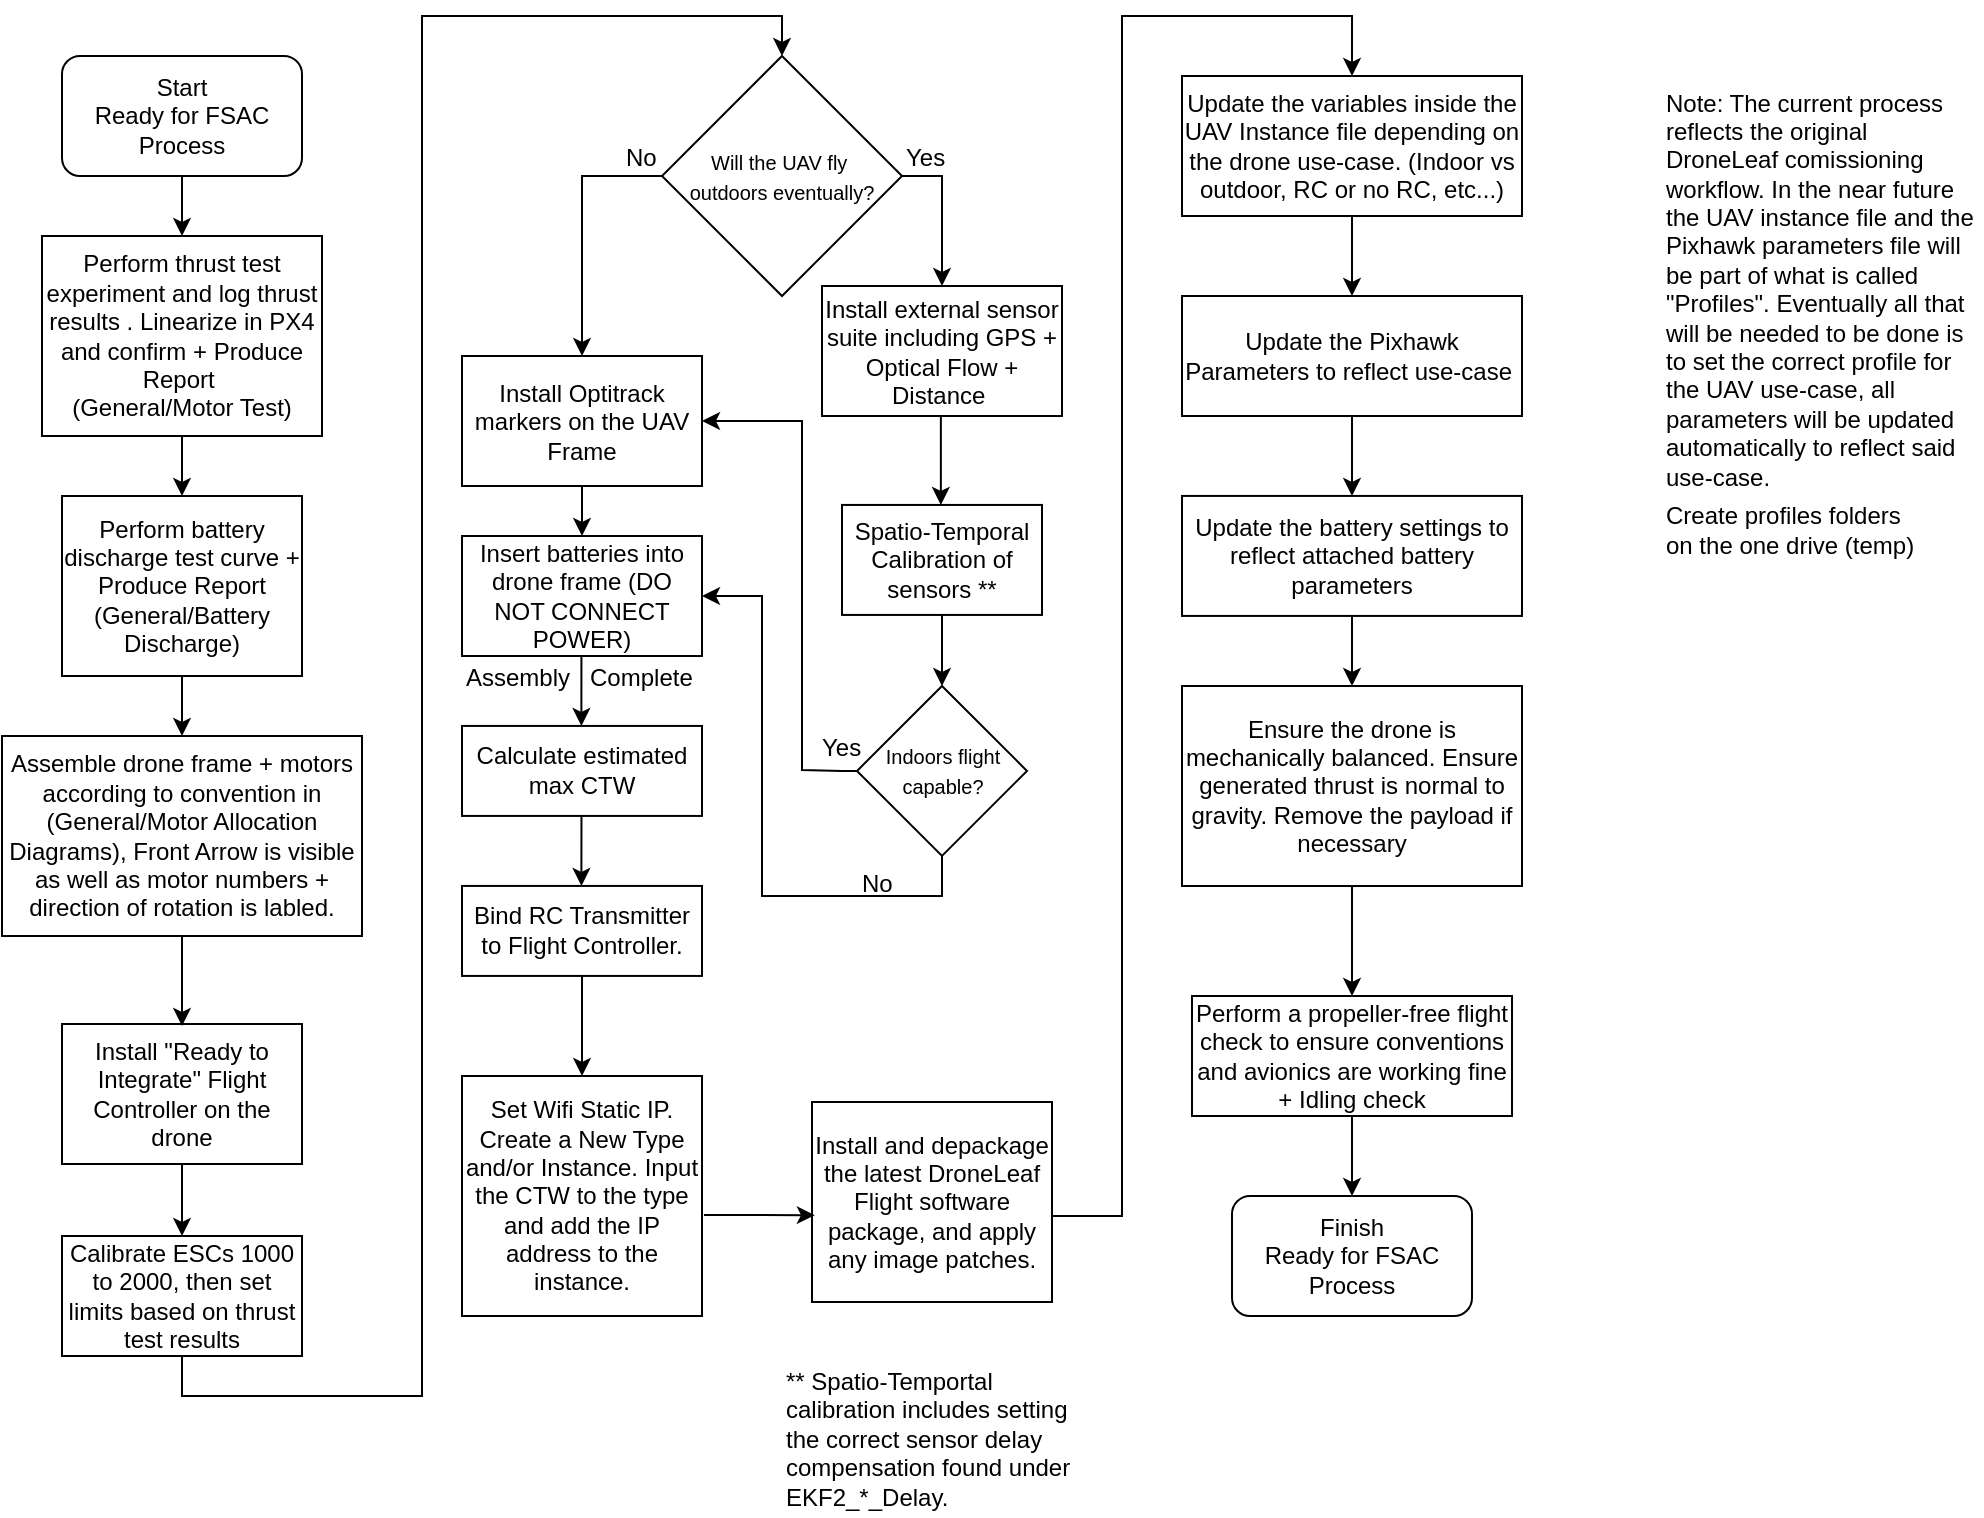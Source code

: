 <mxfile version="26.0.4">
  <diagram name="Page-1" id="AXCxmvyL3wquDKCp_qeb">
    <mxGraphModel dx="1105" dy="581" grid="1" gridSize="10" guides="1" tooltips="1" connect="1" arrows="1" fold="1" page="1" pageScale="1" pageWidth="1100" pageHeight="850" math="0" shadow="0">
      <root>
        <mxCell id="0" />
        <mxCell id="1" parent="0" />
        <mxCell id="s676H4-dqHFNzXqADuOr-1" value="Start&lt;br&gt;Ready for FSAC Process" style="rounded=1;whiteSpace=wrap;html=1;" parent="1" vertex="1">
          <mxGeometry x="40" y="30" width="120" height="60" as="geometry" />
        </mxCell>
        <mxCell id="s676H4-dqHFNzXqADuOr-2" value="" style="endArrow=classic;html=1;rounded=0;exitX=0.5;exitY=1;exitDx=0;exitDy=0;entryX=0.5;entryY=0;entryDx=0;entryDy=0;" parent="1" source="s676H4-dqHFNzXqADuOr-1" target="s676H4-dqHFNzXqADuOr-3" edge="1">
          <mxGeometry width="50" height="50" relative="1" as="geometry">
            <mxPoint x="420" y="310" as="sourcePoint" />
            <mxPoint x="100" y="180" as="targetPoint" />
          </mxGeometry>
        </mxCell>
        <mxCell id="s676H4-dqHFNzXqADuOr-3" value="Perform thrust test experiment and log thrust results . Linearize in PX4 and confirm + Produce Report&amp;nbsp;&lt;div&gt;(General/Motor Test)&lt;/div&gt;" style="rounded=0;whiteSpace=wrap;html=1;" parent="1" vertex="1">
          <mxGeometry x="30" y="120" width="140" height="100" as="geometry" />
        </mxCell>
        <mxCell id="s676H4-dqHFNzXqADuOr-4" value="Perform battery discharge test curve + Produce Report (General/Battery Discharge)" style="rounded=0;whiteSpace=wrap;html=1;" parent="1" vertex="1">
          <mxGeometry x="40" y="250" width="120" height="90" as="geometry" />
        </mxCell>
        <mxCell id="s676H4-dqHFNzXqADuOr-5" value="" style="endArrow=classic;html=1;rounded=0;exitX=0.5;exitY=1;exitDx=0;exitDy=0;entryX=0.5;entryY=0;entryDx=0;entryDy=0;" parent="1" source="s676H4-dqHFNzXqADuOr-3" target="s676H4-dqHFNzXqADuOr-4" edge="1">
          <mxGeometry width="50" height="50" relative="1" as="geometry">
            <mxPoint x="220" y="250" as="sourcePoint" />
            <mxPoint x="220" y="330" as="targetPoint" />
          </mxGeometry>
        </mxCell>
        <mxCell id="s676H4-dqHFNzXqADuOr-6" value="Install &quot;Ready to Integrate&quot; Flight Controller on the drone" style="rounded=0;whiteSpace=wrap;html=1;" parent="1" vertex="1">
          <mxGeometry x="40" y="514" width="120" height="70" as="geometry" />
        </mxCell>
        <mxCell id="s676H4-dqHFNzXqADuOr-7" value="" style="endArrow=classic;html=1;rounded=0;exitX=0.5;exitY=1;exitDx=0;exitDy=0;" parent="1" source="s676H4-dqHFNzXqADuOr-4" edge="1">
          <mxGeometry width="50" height="50" relative="1" as="geometry">
            <mxPoint x="280" y="380" as="sourcePoint" />
            <mxPoint x="100" y="370" as="targetPoint" />
          </mxGeometry>
        </mxCell>
        <mxCell id="s676H4-dqHFNzXqADuOr-16" value="" style="edgeStyle=orthogonalEdgeStyle;rounded=0;orthogonalLoop=1;jettySize=auto;html=1;exitX=0.5;exitY=1;exitDx=0;exitDy=0;" parent="1" source="s676H4-dqHFNzXqADuOr-9" target="s676H4-dqHFNzXqADuOr-15" edge="1">
          <mxGeometry relative="1" as="geometry">
            <mxPoint x="470" y="559.97" as="sourcePoint" />
          </mxGeometry>
        </mxCell>
        <mxCell id="s676H4-dqHFNzXqADuOr-9" value="Bind RC Transmitter to Flight Controller." style="rounded=0;whiteSpace=wrap;html=1;" parent="1" vertex="1">
          <mxGeometry x="240" y="444.97" width="120" height="45" as="geometry" />
        </mxCell>
        <mxCell id="s676H4-dqHFNzXqADuOr-15" value="Set Wifi Static IP. Create a New Type and/or Instance. Input the CTW to the type and add the IP address to the instance." style="rounded=0;whiteSpace=wrap;html=1;" parent="1" vertex="1">
          <mxGeometry x="240" y="540" width="120" height="120" as="geometry" />
        </mxCell>
        <mxCell id="s676H4-dqHFNzXqADuOr-23" value="" style="edgeStyle=orthogonalEdgeStyle;rounded=0;orthogonalLoop=1;jettySize=auto;html=1;entryX=0.5;entryY=0;entryDx=0;entryDy=0;" parent="1" source="s676H4-dqHFNzXqADuOr-19" target="CFYVWYqj9RieKaHjNyov-4" edge="1">
          <mxGeometry relative="1" as="geometry">
            <mxPoint x="730" y="170" as="targetPoint" />
          </mxGeometry>
        </mxCell>
        <mxCell id="s676H4-dqHFNzXqADuOr-19" value="Update the variables inside the UAV Instance file depending on the drone use-case. (Indoor vs outdoor, RC or no RC, etc...)" style="rounded=0;whiteSpace=wrap;html=1;" parent="1" vertex="1">
          <mxGeometry x="600" y="40" width="170" height="70" as="geometry" />
        </mxCell>
        <mxCell id="s676H4-dqHFNzXqADuOr-25" style="edgeStyle=orthogonalEdgeStyle;rounded=0;orthogonalLoop=1;jettySize=auto;html=1;exitX=0.5;exitY=1;exitDx=0;exitDy=0;entryX=0.5;entryY=0;entryDx=0;entryDy=0;" parent="1" source="s676H4-dqHFNzXqADuOr-22" target="CFYVWYqj9RieKaHjNyov-1" edge="1">
          <mxGeometry relative="1" as="geometry">
            <mxPoint x="685" y="482.47" as="targetPoint" />
          </mxGeometry>
        </mxCell>
        <mxCell id="s676H4-dqHFNzXqADuOr-22" value="Ensure the drone is mechanically balanced. Ensure generated thrust is normal to gravity. Remove the payload if necessary" style="rounded=0;whiteSpace=wrap;html=1;" parent="1" vertex="1">
          <mxGeometry x="600" y="345" width="170" height="100" as="geometry" />
        </mxCell>
        <mxCell id="s676H4-dqHFNzXqADuOr-24" value="Finish&lt;br&gt;Ready for FSAC Process" style="rounded=1;whiteSpace=wrap;html=1;" parent="1" vertex="1">
          <mxGeometry x="625" y="600" width="120" height="60" as="geometry" />
        </mxCell>
        <mxCell id="CFYVWYqj9RieKaHjNyov-1" value="Perform a propeller-free flight check to ensure conventions and avionics are working fine + Idling check" style="rounded=0;whiteSpace=wrap;html=1;" parent="1" vertex="1">
          <mxGeometry x="605" y="500" width="160" height="60" as="geometry" />
        </mxCell>
        <mxCell id="CFYVWYqj9RieKaHjNyov-3" style="edgeStyle=orthogonalEdgeStyle;rounded=0;orthogonalLoop=1;jettySize=auto;html=1;exitX=0.5;exitY=1;exitDx=0;exitDy=0;entryX=0.5;entryY=0;entryDx=0;entryDy=0;" parent="1" source="CFYVWYqj9RieKaHjNyov-1" target="s676H4-dqHFNzXqADuOr-24" edge="1">
          <mxGeometry relative="1" as="geometry">
            <mxPoint x="395" y="510" as="sourcePoint" />
            <mxPoint x="395" y="570" as="targetPoint" />
          </mxGeometry>
        </mxCell>
        <mxCell id="CFYVWYqj9RieKaHjNyov-4" value="Update the Pixhawk Parameters to reflect use-case&amp;nbsp;" style="rounded=0;whiteSpace=wrap;html=1;" parent="1" vertex="1">
          <mxGeometry x="600" y="150" width="170" height="60" as="geometry" />
        </mxCell>
        <mxCell id="CFYVWYqj9RieKaHjNyov-5" value="" style="edgeStyle=orthogonalEdgeStyle;rounded=0;orthogonalLoop=1;jettySize=auto;html=1;exitX=0.5;exitY=1;exitDx=0;exitDy=0;entryX=0.5;entryY=0;entryDx=0;entryDy=0;" parent="1" source="CFYVWYqj9RieKaHjNyov-4" target="FivQwbhl4dxiQbtHl8lg-17" edge="1">
          <mxGeometry relative="1" as="geometry">
            <mxPoint x="810" y="240" as="sourcePoint" />
            <mxPoint x="685" y="270" as="targetPoint" />
          </mxGeometry>
        </mxCell>
        <mxCell id="VMd4nYffwwPUHy0PLqey-2" value="Assemble drone frame + motors according to convention in (General/Motor Allocation Diagrams), Front Arrow is visible as well as motor numbers + direction of rotation is labled." style="rounded=0;whiteSpace=wrap;html=1;" parent="1" vertex="1">
          <mxGeometry x="10" y="370" width="180" height="100" as="geometry" />
        </mxCell>
        <mxCell id="VMd4nYffwwPUHy0PLqey-3" value="" style="endArrow=classic;html=1;rounded=0;exitX=0.5;exitY=1;exitDx=0;exitDy=0;" parent="1" source="VMd4nYffwwPUHy0PLqey-2" edge="1">
          <mxGeometry width="50" height="50" relative="1" as="geometry">
            <mxPoint x="170" y="490" as="sourcePoint" />
            <mxPoint x="100" y="515" as="targetPoint" />
          </mxGeometry>
        </mxCell>
        <mxCell id="VMd4nYffwwPUHy0PLqey-4" value="Install external sensor suite including GPS + Optical Flow + Distance&amp;nbsp;" style="rounded=0;whiteSpace=wrap;html=1;" parent="1" vertex="1">
          <mxGeometry x="420" y="145" width="120" height="65" as="geometry" />
        </mxCell>
        <mxCell id="VMd4nYffwwPUHy0PLqey-5" value="" style="edgeStyle=orthogonalEdgeStyle;rounded=0;orthogonalLoop=1;jettySize=auto;html=1;exitX=0.5;exitY=1;exitDx=0;exitDy=0;entryX=0.5;entryY=0;entryDx=0;entryDy=0;" parent="1" source="FivQwbhl4dxiQbtHl8lg-5" target="VMd4nYffwwPUHy0PLqey-7" edge="1">
          <mxGeometry relative="1" as="geometry">
            <mxPoint x="310" y="260" as="sourcePoint" />
            <mxPoint x="320" y="289.97" as="targetPoint" />
            <Array as="points" />
          </mxGeometry>
        </mxCell>
        <mxCell id="VMd4nYffwwPUHy0PLqey-6" value="Calculate estimated max CTW" style="rounded=0;whiteSpace=wrap;html=1;" parent="1" vertex="1">
          <mxGeometry x="240" y="364.97" width="120" height="45" as="geometry" />
        </mxCell>
        <mxCell id="VMd4nYffwwPUHy0PLqey-7" value="Insert batteries into drone frame (DO NOT CONNECT POWER)" style="rounded=0;whiteSpace=wrap;html=1;" parent="1" vertex="1">
          <mxGeometry x="240" y="270" width="120" height="60" as="geometry" />
        </mxCell>
        <mxCell id="VMd4nYffwwPUHy0PLqey-8" value="" style="edgeStyle=orthogonalEdgeStyle;rounded=0;orthogonalLoop=1;jettySize=auto;html=1;exitX=0.5;exitY=1;exitDx=0;exitDy=0;" parent="1" edge="1">
          <mxGeometry relative="1" as="geometry">
            <mxPoint x="299.71" y="329.97" as="sourcePoint" />
            <mxPoint x="299.71" y="364.97" as="targetPoint" />
            <Array as="points">
              <mxPoint x="299.71" y="354.97" />
            </Array>
          </mxGeometry>
        </mxCell>
        <mxCell id="VMd4nYffwwPUHy0PLqey-10" value="" style="edgeStyle=orthogonalEdgeStyle;rounded=0;orthogonalLoop=1;jettySize=auto;html=1;exitX=0.5;exitY=1;exitDx=0;exitDy=0;" parent="1" edge="1">
          <mxGeometry relative="1" as="geometry">
            <mxPoint x="299.74" y="409.97" as="sourcePoint" />
            <mxPoint x="299.74" y="444.97" as="targetPoint" />
            <Array as="points">
              <mxPoint x="299.74" y="434.97" />
            </Array>
          </mxGeometry>
        </mxCell>
        <mxCell id="FivQwbhl4dxiQbtHl8lg-3" value="Assembly&amp;nbsp; &amp;nbsp;Complete" style="text;html=1;align=left;verticalAlign=bottom;whiteSpace=wrap;rounded=0;" parent="1" vertex="1">
          <mxGeometry x="240" y="320" width="140" height="30" as="geometry" />
        </mxCell>
        <mxCell id="FivQwbhl4dxiQbtHl8lg-5" value="Install Optitrack markers on the UAV Frame" style="rounded=0;whiteSpace=wrap;html=1;" parent="1" vertex="1">
          <mxGeometry x="240" y="180" width="120" height="65" as="geometry" />
        </mxCell>
        <mxCell id="FivQwbhl4dxiQbtHl8lg-7" value="" style="edgeStyle=orthogonalEdgeStyle;rounded=0;orthogonalLoop=1;jettySize=auto;html=1;exitX=0;exitY=0.5;exitDx=0;exitDy=0;entryX=0.5;entryY=0;entryDx=0;entryDy=0;" parent="1" source="FivQwbhl4dxiQbtHl8lg-11" target="FivQwbhl4dxiQbtHl8lg-5" edge="1">
          <mxGeometry relative="1" as="geometry">
            <mxPoint x="560" y="60" as="sourcePoint" />
            <mxPoint x="610" y="100" as="targetPoint" />
            <Array as="points">
              <mxPoint x="300" y="90" />
            </Array>
          </mxGeometry>
        </mxCell>
        <mxCell id="FivQwbhl4dxiQbtHl8lg-8" value="Create profiles folders on the one drive (temp)" style="text;html=1;align=left;verticalAlign=bottom;whiteSpace=wrap;rounded=0;" parent="1" vertex="1">
          <mxGeometry x="840" y="254.47" width="130" height="30" as="geometry" />
        </mxCell>
        <mxCell id="FivQwbhl4dxiQbtHl8lg-9" value="Note: The current process reflects the original DroneLeaf comissioning workflow. In the near future the UAV instance file and the Pixhawk parameters file will be part of what is called &quot;Profiles&quot;. Eventually all that will be needed to be done is to set the correct profile for the UAV use-case, all parameters will be updated automatically to reflect said use-case.&amp;nbsp;" style="text;html=1;align=left;verticalAlign=bottom;whiteSpace=wrap;rounded=0;" parent="1" vertex="1">
          <mxGeometry x="840" y="40" width="160" height="210" as="geometry" />
        </mxCell>
        <mxCell id="FivQwbhl4dxiQbtHl8lg-11" value="&lt;font style=&quot;font-size: 10px;&quot;&gt;Will the UAV fly&amp;nbsp;&lt;/font&gt;&lt;div&gt;&lt;font style=&quot;font-size: 10px;&quot;&gt;outdoors eventually?&lt;/font&gt;&lt;/div&gt;" style="rhombus;whiteSpace=wrap;html=1;" parent="1" vertex="1">
          <mxGeometry x="340" y="30" width="120" height="120" as="geometry" />
        </mxCell>
        <mxCell id="FivQwbhl4dxiQbtHl8lg-12" value="" style="edgeStyle=orthogonalEdgeStyle;rounded=0;orthogonalLoop=1;jettySize=auto;html=1;exitX=1;exitY=0.5;exitDx=0;exitDy=0;entryX=0.5;entryY=0;entryDx=0;entryDy=0;" parent="1" source="FivQwbhl4dxiQbtHl8lg-11" target="VMd4nYffwwPUHy0PLqey-4" edge="1">
          <mxGeometry relative="1" as="geometry">
            <mxPoint x="510" y="80" as="sourcePoint" />
            <mxPoint x="500" y="160" as="targetPoint" />
            <Array as="points">
              <mxPoint x="480" y="90" />
            </Array>
          </mxGeometry>
        </mxCell>
        <mxCell id="FivQwbhl4dxiQbtHl8lg-14" value="Yes" style="text;html=1;align=left;verticalAlign=bottom;whiteSpace=wrap;rounded=0;" parent="1" vertex="1">
          <mxGeometry x="460" y="60" width="20" height="30" as="geometry" />
        </mxCell>
        <mxCell id="FivQwbhl4dxiQbtHl8lg-16" value="No" style="text;html=1;align=left;verticalAlign=bottom;whiteSpace=wrap;rounded=0;" parent="1" vertex="1">
          <mxGeometry x="320" y="60" width="20" height="30" as="geometry" />
        </mxCell>
        <mxCell id="FivQwbhl4dxiQbtHl8lg-17" value="Update the battery settings to reflect attached battery parameters" style="rounded=0;whiteSpace=wrap;html=1;" parent="1" vertex="1">
          <mxGeometry x="600" y="249.97" width="170" height="60" as="geometry" />
        </mxCell>
        <mxCell id="FivQwbhl4dxiQbtHl8lg-19" style="edgeStyle=orthogonalEdgeStyle;rounded=0;orthogonalLoop=1;jettySize=auto;html=1;exitX=0.5;exitY=1;exitDx=0;exitDy=0;entryX=0.5;entryY=0;entryDx=0;entryDy=0;" parent="1" source="FivQwbhl4dxiQbtHl8lg-17" target="s676H4-dqHFNzXqADuOr-22" edge="1">
          <mxGeometry relative="1" as="geometry">
            <mxPoint x="660" y="319.97" as="sourcePoint" />
            <mxPoint x="660" y="359.97" as="targetPoint" />
          </mxGeometry>
        </mxCell>
        <mxCell id="FivQwbhl4dxiQbtHl8lg-20" style="edgeStyle=orthogonalEdgeStyle;rounded=0;orthogonalLoop=1;jettySize=auto;html=1;entryX=0.5;entryY=0;entryDx=0;entryDy=0;exitX=0.994;exitY=0.6;exitDx=0;exitDy=0;exitPerimeter=0;" parent="1" source="EcLBbHaZ_qRPjrliSMu8-11" target="s676H4-dqHFNzXqADuOr-19" edge="1">
          <mxGeometry relative="1" as="geometry">
            <mxPoint x="730" y="20" as="targetPoint" />
            <mxPoint x="580" y="650" as="sourcePoint" />
            <Array as="points">
              <mxPoint x="570" y="610" />
              <mxPoint x="570" y="10" />
              <mxPoint x="685" y="10" />
            </Array>
          </mxGeometry>
        </mxCell>
        <mxCell id="sTDrXcS_ZmuY8UdYM7qZ-1" value="&lt;span style=&quot;font-size: 10px;&quot;&gt;Indoors flight&lt;/span&gt;&lt;div&gt;&lt;span style=&quot;font-size: 10px;&quot;&gt;capable?&lt;/span&gt;&lt;/div&gt;" style="rhombus;whiteSpace=wrap;html=1;" parent="1" vertex="1">
          <mxGeometry x="437.5" y="344.97" width="85" height="85" as="geometry" />
        </mxCell>
        <mxCell id="sTDrXcS_ZmuY8UdYM7qZ-6" value="Yes" style="text;html=1;align=left;verticalAlign=bottom;whiteSpace=wrap;rounded=0;" parent="1" vertex="1">
          <mxGeometry x="417.5" y="354.97" width="20" height="30" as="geometry" />
        </mxCell>
        <mxCell id="sTDrXcS_ZmuY8UdYM7qZ-7" value="No" style="text;html=1;align=left;verticalAlign=bottom;whiteSpace=wrap;rounded=0;" parent="1" vertex="1">
          <mxGeometry x="437.5" y="423" width="20" height="30" as="geometry" />
        </mxCell>
        <mxCell id="EcLBbHaZ_qRPjrliSMu8-1" value="Spatio-Temporal Calibration of sensors **" style="rounded=0;whiteSpace=wrap;html=1;" parent="1" vertex="1">
          <mxGeometry x="430" y="254.47" width="100" height="55" as="geometry" />
        </mxCell>
        <mxCell id="EcLBbHaZ_qRPjrliSMu8-2" value="" style="edgeStyle=orthogonalEdgeStyle;rounded=0;orthogonalLoop=1;jettySize=auto;html=1;exitX=0.5;exitY=1;exitDx=0;exitDy=0;" parent="1" edge="1">
          <mxGeometry relative="1" as="geometry">
            <mxPoint x="479.43" y="209.5" as="sourcePoint" />
            <mxPoint x="479.43" y="254.47" as="targetPoint" />
            <Array as="points" />
          </mxGeometry>
        </mxCell>
        <mxCell id="EcLBbHaZ_qRPjrliSMu8-3" value="" style="edgeStyle=orthogonalEdgeStyle;rounded=0;orthogonalLoop=1;jettySize=auto;html=1;exitX=0.5;exitY=1;exitDx=0;exitDy=0;entryX=0.5;entryY=0;entryDx=0;entryDy=0;" parent="1" source="EcLBbHaZ_qRPjrliSMu8-1" target="sTDrXcS_ZmuY8UdYM7qZ-1" edge="1">
          <mxGeometry relative="1" as="geometry">
            <mxPoint x="456.93" y="320" as="sourcePoint" />
            <mxPoint x="456.93" y="364.97" as="targetPoint" />
            <Array as="points" />
          </mxGeometry>
        </mxCell>
        <mxCell id="EcLBbHaZ_qRPjrliSMu8-5" value="" style="edgeStyle=orthogonalEdgeStyle;rounded=0;orthogonalLoop=1;jettySize=auto;html=1;exitX=0.5;exitY=1;exitDx=0;exitDy=0;entryX=1;entryY=0.5;entryDx=0;entryDy=0;" parent="1" source="sTDrXcS_ZmuY8UdYM7qZ-1" target="VMd4nYffwwPUHy0PLqey-7" edge="1">
          <mxGeometry relative="1" as="geometry">
            <mxPoint x="480" y="435" as="sourcePoint" />
            <mxPoint x="480" y="470" as="targetPoint" />
            <Array as="points">
              <mxPoint x="480" y="450" />
              <mxPoint x="390" y="450" />
              <mxPoint x="390" y="300" />
            </Array>
          </mxGeometry>
        </mxCell>
        <mxCell id="EcLBbHaZ_qRPjrliSMu8-6" value="" style="edgeStyle=orthogonalEdgeStyle;rounded=0;orthogonalLoop=1;jettySize=auto;html=1;exitX=0;exitY=0.5;exitDx=0;exitDy=0;entryX=1;entryY=0.5;entryDx=0;entryDy=0;" parent="1" source="sTDrXcS_ZmuY8UdYM7qZ-1" target="FivQwbhl4dxiQbtHl8lg-5" edge="1">
          <mxGeometry relative="1" as="geometry">
            <mxPoint x="490" y="440" as="sourcePoint" />
            <mxPoint x="390" y="330" as="targetPoint" />
            <Array as="points">
              <mxPoint x="430" y="387" />
              <mxPoint x="410" y="387" />
              <mxPoint x="410" y="213" />
            </Array>
          </mxGeometry>
        </mxCell>
        <mxCell id="EcLBbHaZ_qRPjrliSMu8-7" value="** Spatio-Temportal calibration includes setting the correct sensor delay compensation found under EKF2_*_Delay.&amp;nbsp; &amp;nbsp;" style="text;html=1;align=left;verticalAlign=bottom;whiteSpace=wrap;rounded=0;" parent="1" vertex="1">
          <mxGeometry x="400" y="680" width="150" height="80" as="geometry" />
        </mxCell>
        <mxCell id="EcLBbHaZ_qRPjrliSMu8-8" value="Calibrate ESCs 1000 to 2000, then set limits based on thrust test results" style="rounded=0;whiteSpace=wrap;html=1;" parent="1" vertex="1">
          <mxGeometry x="40" y="620" width="120" height="60" as="geometry" />
        </mxCell>
        <mxCell id="EcLBbHaZ_qRPjrliSMu8-9" value="" style="endArrow=classic;html=1;rounded=0;exitX=0.5;exitY=1;exitDx=0;exitDy=0;entryX=0.5;entryY=0;entryDx=0;entryDy=0;" parent="1" source="s676H4-dqHFNzXqADuOr-6" target="EcLBbHaZ_qRPjrliSMu8-8" edge="1">
          <mxGeometry width="50" height="50" relative="1" as="geometry">
            <mxPoint x="180" y="600" as="sourcePoint" />
            <mxPoint x="180" y="645" as="targetPoint" />
          </mxGeometry>
        </mxCell>
        <mxCell id="EcLBbHaZ_qRPjrliSMu8-10" value="" style="edgeStyle=orthogonalEdgeStyle;rounded=0;orthogonalLoop=1;jettySize=auto;html=1;exitX=0.5;exitY=1;exitDx=0;exitDy=0;entryX=0.5;entryY=0;entryDx=0;entryDy=0;" parent="1" source="EcLBbHaZ_qRPjrliSMu8-8" target="FivQwbhl4dxiQbtHl8lg-11" edge="1">
          <mxGeometry relative="1" as="geometry">
            <mxPoint x="160" y="700" as="sourcePoint" />
            <mxPoint x="120" y="790" as="targetPoint" />
            <Array as="points">
              <mxPoint x="100" y="700" />
              <mxPoint x="220" y="700" />
              <mxPoint x="220" y="10" />
              <mxPoint x="400" y="10" />
            </Array>
          </mxGeometry>
        </mxCell>
        <mxCell id="EcLBbHaZ_qRPjrliSMu8-11" value="Install and depackage the latest DroneLeaf Flight software package, and apply any image patches." style="rounded=0;whiteSpace=wrap;html=1;" parent="1" vertex="1">
          <mxGeometry x="415" y="553" width="120" height="100" as="geometry" />
        </mxCell>
        <mxCell id="EcLBbHaZ_qRPjrliSMu8-12" value="" style="edgeStyle=orthogonalEdgeStyle;rounded=0;orthogonalLoop=1;jettySize=auto;html=1;exitX=1.008;exitY=0.579;exitDx=0;exitDy=0;exitPerimeter=0;entryX=0.012;entryY=0.566;entryDx=0;entryDy=0;entryPerimeter=0;" parent="1" source="s676H4-dqHFNzXqADuOr-15" target="EcLBbHaZ_qRPjrliSMu8-11" edge="1">
          <mxGeometry relative="1" as="geometry">
            <mxPoint x="437.5" y="482.47" as="sourcePoint" />
            <mxPoint x="437.5" y="532.47" as="targetPoint" />
          </mxGeometry>
        </mxCell>
      </root>
    </mxGraphModel>
  </diagram>
</mxfile>
